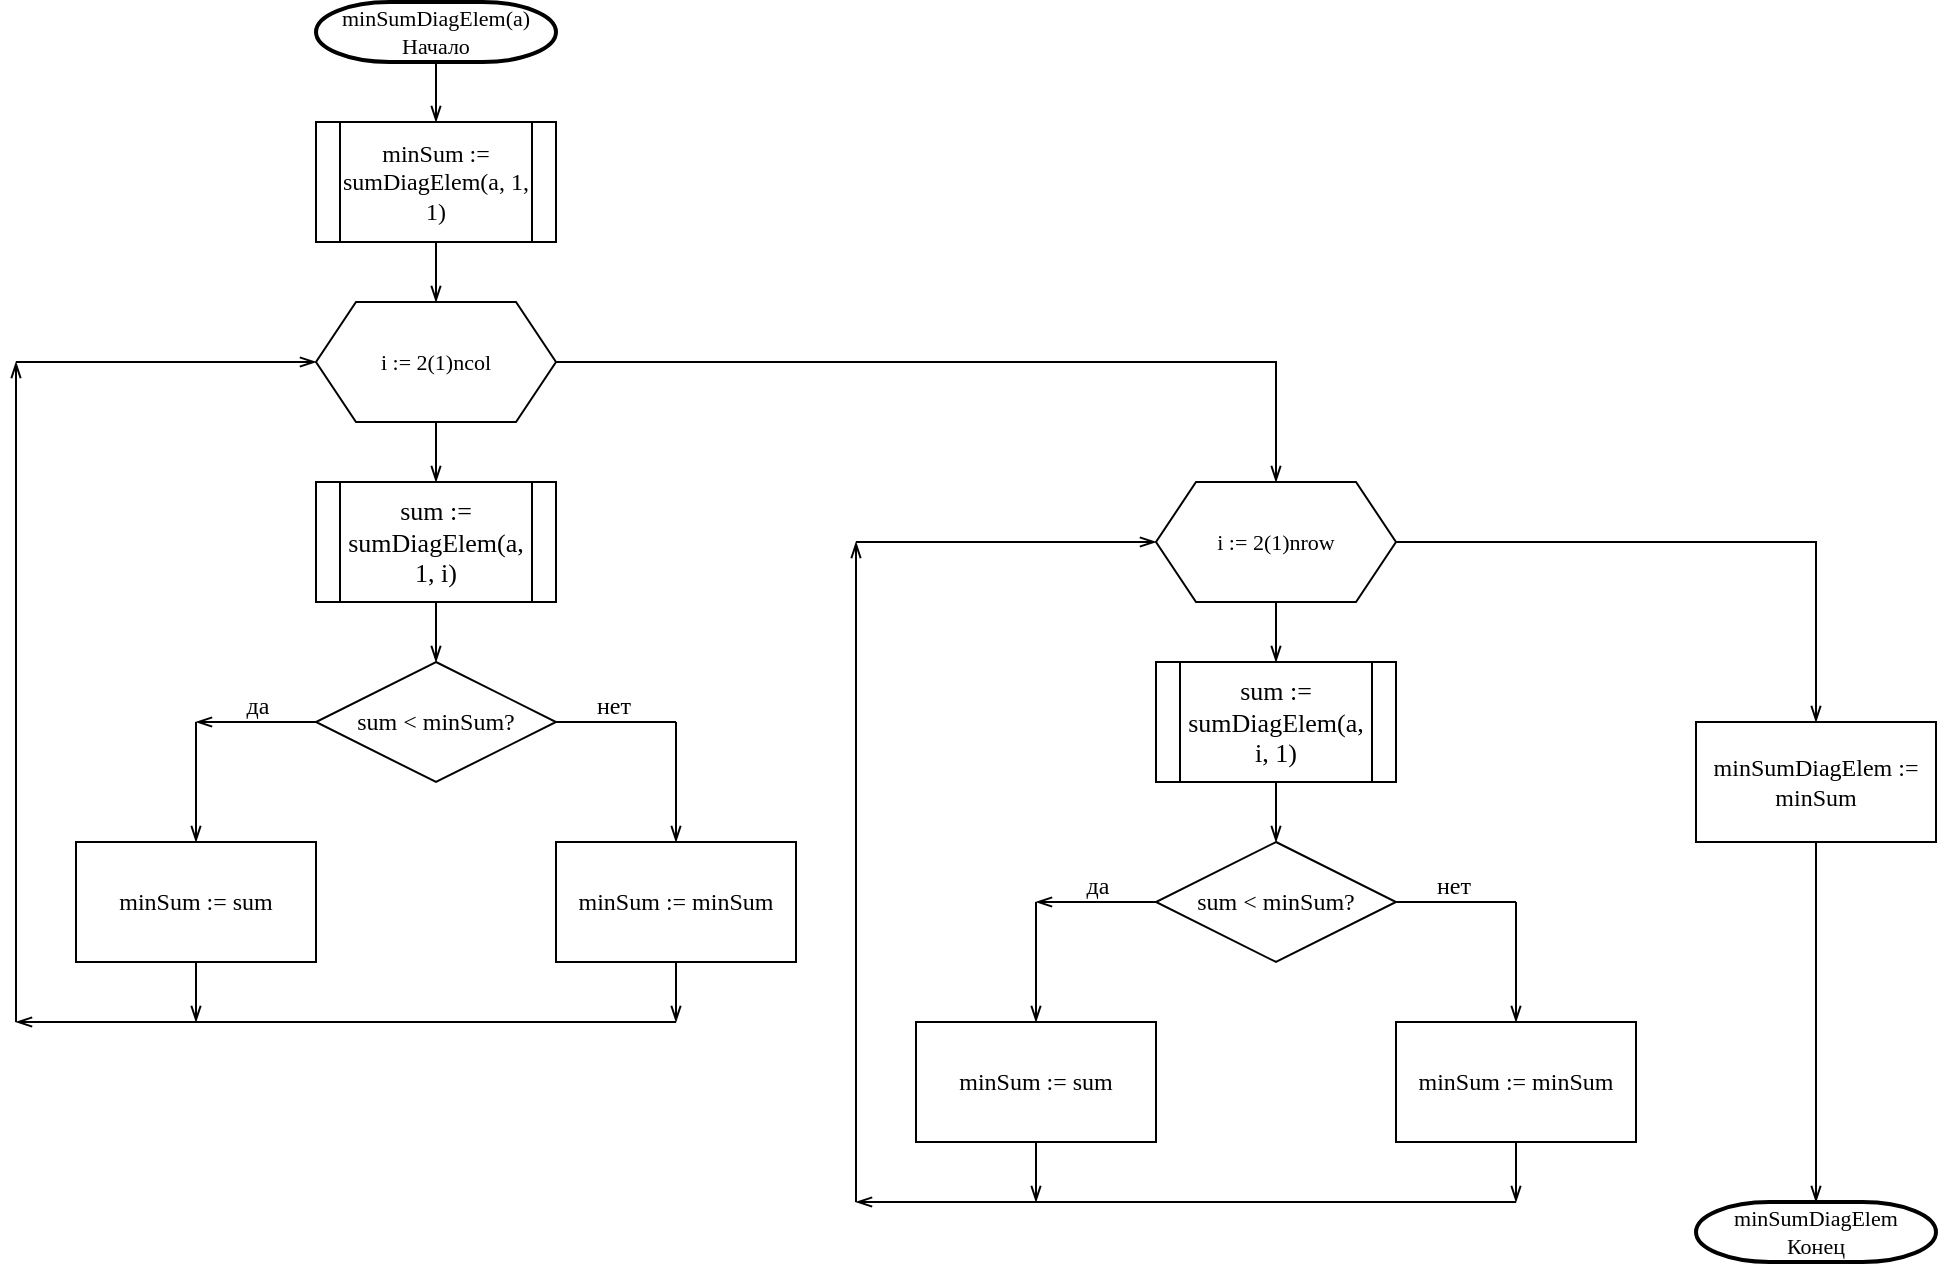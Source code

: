 <mxfile version="13.7.9" type="device"><diagram id="j52xr0H-NQKzPPtb-hMw" name="Страница 1"><mxGraphModel dx="2105" dy="1136" grid="1" gridSize="30" guides="1" tooltips="1" connect="1" arrows="1" fold="1" page="1" pageScale="1" pageWidth="827" pageHeight="1169" math="0" shadow="0"><root><mxCell id="0"/><mxCell id="1" parent="0"/><mxCell id="3abQuzGDu-qw0tKK_e1X-1" value="minSumDiagElem(a)&lt;br&gt;Начало" style="strokeWidth=2;html=1;shape=mxgraph.flowchart.terminator;whiteSpace=wrap;fontSize=11;fontFamily=Times New Roman;" parent="1" vertex="1"><mxGeometry x="-300" y="270" width="120" height="30" as="geometry"/></mxCell><mxCell id="3abQuzGDu-qw0tKK_e1X-2" value="minSumDiagElem&lt;br&gt;Конец" style="strokeWidth=2;html=1;shape=mxgraph.flowchart.terminator;whiteSpace=wrap;fontSize=11;fontFamily=Times New Roman;" parent="1" vertex="1"><mxGeometry x="390" y="870" width="120" height="30" as="geometry"/></mxCell><mxCell id="3abQuzGDu-qw0tKK_e1X-3" value="minSum := sumDiagElem(a, 1, 1)" style="shape=process;whiteSpace=wrap;html=1;backgroundOutline=1;fontFamily=Times New Roman;" parent="1" vertex="1"><mxGeometry x="-300" y="330" width="120" height="60" as="geometry"/></mxCell><mxCell id="3abQuzGDu-qw0tKK_e1X-4" value="" style="endArrow=openThin;html=1;fontFamily=Times New Roman;fontSize=14;endFill=0;entryX=0.5;entryY=0;entryDx=0;entryDy=0;exitX=0.5;exitY=1;exitDx=0;exitDy=0;exitPerimeter=0;" parent="1" source="3abQuzGDu-qw0tKK_e1X-1" target="3abQuzGDu-qw0tKK_e1X-3" edge="1"><mxGeometry width="50" height="50" relative="1" as="geometry"><mxPoint x="-210" y="470" as="sourcePoint"/><mxPoint x="-160" y="420" as="targetPoint"/></mxGeometry></mxCell><mxCell id="3abQuzGDu-qw0tKK_e1X-43" style="edgeStyle=orthogonalEdgeStyle;rounded=0;orthogonalLoop=1;jettySize=auto;html=1;exitX=1;exitY=0.5;exitDx=0;exitDy=0;entryX=0.5;entryY=0;entryDx=0;entryDy=0;endArrow=openThin;endFill=0;fontFamily=Times New Roman;" parent="1" source="3abQuzGDu-qw0tKK_e1X-5" target="3abQuzGDu-qw0tKK_e1X-24" edge="1"><mxGeometry relative="1" as="geometry"/></mxCell><mxCell id="3abQuzGDu-qw0tKK_e1X-5" value="i := 2(1)ncol" style="shape=hexagon;perimeter=hexagonPerimeter2;whiteSpace=wrap;html=1;fixedSize=1;fontSize=11;fontFamily=Times New Roman;" parent="1" vertex="1"><mxGeometry x="-300" y="420" width="120" height="60" as="geometry"/></mxCell><mxCell id="3abQuzGDu-qw0tKK_e1X-7" value="sum &amp;lt; minSum?" style="rhombus;whiteSpace=wrap;html=1;fontFamily=Times New Roman;" parent="1" vertex="1"><mxGeometry x="-300" y="600" width="120" height="60" as="geometry"/></mxCell><mxCell id="3abQuzGDu-qw0tKK_e1X-8" value="minSum := sum" style="rounded=0;whiteSpace=wrap;html=1;fontFamily=Times New Roman;" parent="1" vertex="1"><mxGeometry x="-420" y="690" width="120" height="60" as="geometry"/></mxCell><mxCell id="3abQuzGDu-qw0tKK_e1X-9" value="minSum := minSum" style="rounded=0;whiteSpace=wrap;html=1;fontFamily=Times New Roman;" parent="1" vertex="1"><mxGeometry x="-180" y="690" width="120" height="60" as="geometry"/></mxCell><mxCell id="3abQuzGDu-qw0tKK_e1X-10" value="" style="endArrow=openThin;html=1;fontFamily=Times New Roman;fontSize=14;endFill=0;entryX=0.5;entryY=0;entryDx=0;entryDy=0;exitX=0.5;exitY=1;exitDx=0;exitDy=0;" parent="1" source="3abQuzGDu-qw0tKK_e1X-3" target="3abQuzGDu-qw0tKK_e1X-5" edge="1"><mxGeometry width="50" height="50" relative="1" as="geometry"><mxPoint x="-150" y="440" as="sourcePoint"/><mxPoint x="-100" y="390" as="targetPoint"/></mxGeometry></mxCell><mxCell id="3abQuzGDu-qw0tKK_e1X-11" value="" style="endArrow=openThin;html=1;fontFamily=Times New Roman;fontSize=14;endFill=0;entryX=0.5;entryY=0;entryDx=0;entryDy=0;exitX=0.5;exitY=1;exitDx=0;exitDy=0;" parent="1" source="3abQuzGDu-qw0tKK_e1X-5" edge="1"><mxGeometry width="50" height="50" relative="1" as="geometry"><mxPoint x="-210" y="590" as="sourcePoint"/><mxPoint x="-240" y="510" as="targetPoint"/></mxGeometry></mxCell><mxCell id="3abQuzGDu-qw0tKK_e1X-12" value="" style="endArrow=openThin;html=1;fontFamily=Times New Roman;fontSize=14;endFill=0;entryX=0.5;entryY=0;entryDx=0;entryDy=0;exitX=0.5;exitY=1;exitDx=0;exitDy=0;" parent="1" target="3abQuzGDu-qw0tKK_e1X-7" edge="1"><mxGeometry width="50" height="50" relative="1" as="geometry"><mxPoint x="-240" y="570" as="sourcePoint"/><mxPoint x="-160" y="540" as="targetPoint"/></mxGeometry></mxCell><mxCell id="3abQuzGDu-qw0tKK_e1X-13" value="" style="endArrow=openThin;html=1;fontFamily=Times New Roman;fontSize=14;endFill=0;entryX=0.5;entryY=0;entryDx=0;entryDy=0;" parent="1" target="3abQuzGDu-qw0tKK_e1X-9" edge="1"><mxGeometry width="50" height="50" relative="1" as="geometry"><mxPoint x="-120" y="630" as="sourcePoint"/><mxPoint x="-160" y="540" as="targetPoint"/></mxGeometry></mxCell><mxCell id="3abQuzGDu-qw0tKK_e1X-14" value="" style="endArrow=none;html=1;exitX=1;exitY=0.5;exitDx=0;exitDy=0;fontFamily=Times New Roman;" parent="1" source="3abQuzGDu-qw0tKK_e1X-7" edge="1"><mxGeometry width="50" height="50" relative="1" as="geometry"><mxPoint x="-210" y="590" as="sourcePoint"/><mxPoint x="-120" y="630" as="targetPoint"/></mxGeometry></mxCell><mxCell id="3abQuzGDu-qw0tKK_e1X-15" value="" style="endArrow=openThin;html=1;fontFamily=Times New Roman;fontSize=14;endFill=0;exitX=0;exitY=0.5;exitDx=0;exitDy=0;" parent="1" source="3abQuzGDu-qw0tKK_e1X-7" edge="1"><mxGeometry width="50" height="50" relative="1" as="geometry"><mxPoint x="-210" y="590" as="sourcePoint"/><mxPoint x="-360" y="630" as="targetPoint"/></mxGeometry></mxCell><mxCell id="3abQuzGDu-qw0tKK_e1X-16" value="" style="endArrow=openThin;html=1;fontFamily=Times New Roman;fontSize=14;endFill=0;entryX=0.5;entryY=0;entryDx=0;entryDy=0;" parent="1" target="3abQuzGDu-qw0tKK_e1X-8" edge="1"><mxGeometry width="50" height="50" relative="1" as="geometry"><mxPoint x="-360" y="630" as="sourcePoint"/><mxPoint x="-160" y="540" as="targetPoint"/></mxGeometry></mxCell><mxCell id="3abQuzGDu-qw0tKK_e1X-17" value="да" style="text;html=1;strokeColor=none;fillColor=none;align=center;verticalAlign=middle;whiteSpace=wrap;rounded=0;fontFamily=Times New Roman;" parent="1" vertex="1"><mxGeometry x="-349" y="612" width="40" height="20" as="geometry"/></mxCell><mxCell id="3abQuzGDu-qw0tKK_e1X-18" value="нет" style="text;html=1;strokeColor=none;fillColor=none;align=center;verticalAlign=middle;whiteSpace=wrap;rounded=0;fontFamily=Times New Roman;" parent="1" vertex="1"><mxGeometry x="-171" y="612" width="40" height="20" as="geometry"/></mxCell><mxCell id="3abQuzGDu-qw0tKK_e1X-19" value="" style="endArrow=openThin;html=1;fontFamily=Times New Roman;fontSize=14;endFill=0;exitX=0.5;exitY=1;exitDx=0;exitDy=0;" parent="1" source="3abQuzGDu-qw0tKK_e1X-9" edge="1"><mxGeometry width="50" height="50" relative="1" as="geometry"><mxPoint x="-210" y="830" as="sourcePoint"/><mxPoint x="-120" y="780" as="targetPoint"/></mxGeometry></mxCell><mxCell id="3abQuzGDu-qw0tKK_e1X-20" value="" style="endArrow=openThin;html=1;fontFamily=Times New Roman;fontSize=14;endFill=0;" parent="1" edge="1"><mxGeometry width="50" height="50" relative="1" as="geometry"><mxPoint x="-120" y="780" as="sourcePoint"/><mxPoint x="-450" y="780" as="targetPoint"/></mxGeometry></mxCell><mxCell id="3abQuzGDu-qw0tKK_e1X-21" value="" style="endArrow=openThin;html=1;fontFamily=Times New Roman;fontSize=14;endFill=0;" parent="1" edge="1"><mxGeometry width="50" height="50" relative="1" as="geometry"><mxPoint x="-450" y="780" as="sourcePoint"/><mxPoint x="-450" y="450" as="targetPoint"/></mxGeometry></mxCell><mxCell id="3abQuzGDu-qw0tKK_e1X-22" value="" style="endArrow=openThin;html=1;fontFamily=Times New Roman;fontSize=14;endFill=0;entryX=0;entryY=0.5;entryDx=0;entryDy=0;" parent="1" target="3abQuzGDu-qw0tKK_e1X-5" edge="1"><mxGeometry width="50" height="50" relative="1" as="geometry"><mxPoint x="-450" y="450" as="sourcePoint"/><mxPoint x="-310" y="600" as="targetPoint"/></mxGeometry></mxCell><mxCell id="3abQuzGDu-qw0tKK_e1X-23" value="" style="endArrow=openThin;html=1;fontFamily=Times New Roman;fontSize=14;endFill=0;exitX=0.5;exitY=1;exitDx=0;exitDy=0;" parent="1" source="3abQuzGDu-qw0tKK_e1X-8" edge="1"><mxGeometry width="50" height="50" relative="1" as="geometry"><mxPoint x="-420" y="870" as="sourcePoint"/><mxPoint x="-360" y="780" as="targetPoint"/></mxGeometry></mxCell><mxCell id="3abQuzGDu-qw0tKK_e1X-45" style="edgeStyle=orthogonalEdgeStyle;rounded=0;orthogonalLoop=1;jettySize=auto;html=1;exitX=1;exitY=0.5;exitDx=0;exitDy=0;entryX=0.5;entryY=0;entryDx=0;entryDy=0;endArrow=openThin;endFill=0;fontFamily=Times New Roman;" parent="1" source="3abQuzGDu-qw0tKK_e1X-24" target="3abQuzGDu-qw0tKK_e1X-44" edge="1"><mxGeometry relative="1" as="geometry"/></mxCell><mxCell id="3abQuzGDu-qw0tKK_e1X-24" value="i := 2(1)nrow" style="shape=hexagon;perimeter=hexagonPerimeter2;whiteSpace=wrap;html=1;fixedSize=1;fontSize=11;fontFamily=Times New Roman;" parent="1" vertex="1"><mxGeometry x="120" y="510" width="120" height="60" as="geometry"/></mxCell><mxCell id="3abQuzGDu-qw0tKK_e1X-26" value="sum &amp;lt; minSum?" style="rhombus;whiteSpace=wrap;html=1;fontFamily=Times New Roman;" parent="1" vertex="1"><mxGeometry x="120" y="690" width="120" height="60" as="geometry"/></mxCell><mxCell id="3abQuzGDu-qw0tKK_e1X-27" value="minSum := sum" style="rounded=0;whiteSpace=wrap;html=1;fontFamily=Times New Roman;" parent="1" vertex="1"><mxGeometry y="780" width="120" height="60" as="geometry"/></mxCell><mxCell id="3abQuzGDu-qw0tKK_e1X-28" value="minSum := minSum" style="rounded=0;whiteSpace=wrap;html=1;fontFamily=Times New Roman;" parent="1" vertex="1"><mxGeometry x="240" y="780" width="120" height="60" as="geometry"/></mxCell><mxCell id="3abQuzGDu-qw0tKK_e1X-29" value="" style="endArrow=openThin;html=1;fontFamily=Times New Roman;fontSize=14;endFill=0;entryX=0.5;entryY=0;entryDx=0;entryDy=0;exitX=0.5;exitY=1;exitDx=0;exitDy=0;" parent="1" source="3abQuzGDu-qw0tKK_e1X-24" edge="1"><mxGeometry width="50" height="50" relative="1" as="geometry"><mxPoint x="210" y="680" as="sourcePoint"/><mxPoint x="180" y="600" as="targetPoint"/></mxGeometry></mxCell><mxCell id="3abQuzGDu-qw0tKK_e1X-30" value="" style="endArrow=openThin;html=1;fontFamily=Times New Roman;fontSize=14;endFill=0;entryX=0.5;entryY=0;entryDx=0;entryDy=0;exitX=0.5;exitY=1;exitDx=0;exitDy=0;" parent="1" target="3abQuzGDu-qw0tKK_e1X-26" edge="1"><mxGeometry width="50" height="50" relative="1" as="geometry"><mxPoint x="180" y="660" as="sourcePoint"/><mxPoint x="260" y="630" as="targetPoint"/></mxGeometry></mxCell><mxCell id="3abQuzGDu-qw0tKK_e1X-31" value="" style="endArrow=openThin;html=1;fontFamily=Times New Roman;fontSize=14;endFill=0;entryX=0.5;entryY=0;entryDx=0;entryDy=0;" parent="1" target="3abQuzGDu-qw0tKK_e1X-28" edge="1"><mxGeometry width="50" height="50" relative="1" as="geometry"><mxPoint x="300" y="720" as="sourcePoint"/><mxPoint x="260" y="630" as="targetPoint"/></mxGeometry></mxCell><mxCell id="3abQuzGDu-qw0tKK_e1X-32" value="" style="endArrow=none;html=1;exitX=1;exitY=0.5;exitDx=0;exitDy=0;fontFamily=Times New Roman;" parent="1" source="3abQuzGDu-qw0tKK_e1X-26" edge="1"><mxGeometry width="50" height="50" relative="1" as="geometry"><mxPoint x="210" y="680" as="sourcePoint"/><mxPoint x="300" y="720" as="targetPoint"/></mxGeometry></mxCell><mxCell id="3abQuzGDu-qw0tKK_e1X-33" value="" style="endArrow=openThin;html=1;fontFamily=Times New Roman;fontSize=14;endFill=0;exitX=0;exitY=0.5;exitDx=0;exitDy=0;" parent="1" source="3abQuzGDu-qw0tKK_e1X-26" edge="1"><mxGeometry width="50" height="50" relative="1" as="geometry"><mxPoint x="210" y="680" as="sourcePoint"/><mxPoint x="60" y="720" as="targetPoint"/></mxGeometry></mxCell><mxCell id="3abQuzGDu-qw0tKK_e1X-34" value="" style="endArrow=openThin;html=1;fontFamily=Times New Roman;fontSize=14;endFill=0;entryX=0.5;entryY=0;entryDx=0;entryDy=0;" parent="1" target="3abQuzGDu-qw0tKK_e1X-27" edge="1"><mxGeometry width="50" height="50" relative="1" as="geometry"><mxPoint x="60" y="720" as="sourcePoint"/><mxPoint x="260" y="630" as="targetPoint"/></mxGeometry></mxCell><mxCell id="3abQuzGDu-qw0tKK_e1X-35" value="да" style="text;html=1;strokeColor=none;fillColor=none;align=center;verticalAlign=middle;whiteSpace=wrap;rounded=0;fontFamily=Times New Roman;" parent="1" vertex="1"><mxGeometry x="71" y="702" width="40" height="20" as="geometry"/></mxCell><mxCell id="3abQuzGDu-qw0tKK_e1X-36" value="нет" style="text;html=1;strokeColor=none;fillColor=none;align=center;verticalAlign=middle;whiteSpace=wrap;rounded=0;fontFamily=Times New Roman;" parent="1" vertex="1"><mxGeometry x="249" y="702" width="40" height="20" as="geometry"/></mxCell><mxCell id="3abQuzGDu-qw0tKK_e1X-37" value="" style="endArrow=openThin;html=1;fontFamily=Times New Roman;fontSize=14;endFill=0;exitX=0.5;exitY=1;exitDx=0;exitDy=0;" parent="1" source="3abQuzGDu-qw0tKK_e1X-28" edge="1"><mxGeometry width="50" height="50" relative="1" as="geometry"><mxPoint x="210" y="920" as="sourcePoint"/><mxPoint x="300" y="870" as="targetPoint"/></mxGeometry></mxCell><mxCell id="3abQuzGDu-qw0tKK_e1X-38" value="" style="endArrow=openThin;html=1;fontFamily=Times New Roman;fontSize=14;endFill=0;" parent="1" edge="1"><mxGeometry width="50" height="50" relative="1" as="geometry"><mxPoint x="300" y="870" as="sourcePoint"/><mxPoint x="-30" y="870" as="targetPoint"/></mxGeometry></mxCell><mxCell id="3abQuzGDu-qw0tKK_e1X-39" value="" style="endArrow=openThin;html=1;fontFamily=Times New Roman;fontSize=14;endFill=0;" parent="1" edge="1"><mxGeometry width="50" height="50" relative="1" as="geometry"><mxPoint x="-30" y="870" as="sourcePoint"/><mxPoint x="-30" y="540" as="targetPoint"/></mxGeometry></mxCell><mxCell id="3abQuzGDu-qw0tKK_e1X-40" value="" style="endArrow=openThin;html=1;fontFamily=Times New Roman;fontSize=14;endFill=0;entryX=0;entryY=0.5;entryDx=0;entryDy=0;" parent="1" target="3abQuzGDu-qw0tKK_e1X-24" edge="1"><mxGeometry width="50" height="50" relative="1" as="geometry"><mxPoint x="-30" y="540" as="sourcePoint"/><mxPoint x="110" y="690" as="targetPoint"/></mxGeometry></mxCell><mxCell id="3abQuzGDu-qw0tKK_e1X-41" value="" style="endArrow=openThin;html=1;fontFamily=Times New Roman;fontSize=14;endFill=0;exitX=0.5;exitY=1;exitDx=0;exitDy=0;" parent="1" source="3abQuzGDu-qw0tKK_e1X-27" edge="1"><mxGeometry width="50" height="50" relative="1" as="geometry"><mxPoint y="960" as="sourcePoint"/><mxPoint x="60" y="870" as="targetPoint"/></mxGeometry></mxCell><mxCell id="3abQuzGDu-qw0tKK_e1X-44" value="minSumDiagElem := minSum" style="rounded=0;whiteSpace=wrap;html=1;fontFamily=Times New Roman;" parent="1" vertex="1"><mxGeometry x="390" y="630" width="120" height="60" as="geometry"/></mxCell><mxCell id="3abQuzGDu-qw0tKK_e1X-46" value="" style="endArrow=openThin;html=1;fontFamily=Times New Roman;fontSize=14;endFill=0;entryX=0.5;entryY=0;entryDx=0;entryDy=0;entryPerimeter=0;exitX=0.5;exitY=1;exitDx=0;exitDy=0;" parent="1" source="3abQuzGDu-qw0tKK_e1X-44" target="3abQuzGDu-qw0tKK_e1X-2" edge="1"><mxGeometry width="50" height="50" relative="1" as="geometry"><mxPoint x="150" y="860" as="sourcePoint"/><mxPoint x="200" y="810" as="targetPoint"/></mxGeometry></mxCell><mxCell id="0jZJq1w7e9y45Zl3LD9P-1" value="&lt;span style=&quot;font-size: 13px;&quot;&gt;sum := sumDiagElem(a, 1, i)&lt;/span&gt;" style="shape=process;whiteSpace=wrap;html=1;backgroundOutline=1;fontFamily=Times New Roman;fontSize=13;" vertex="1" parent="1"><mxGeometry x="-300" y="510" width="120" height="60" as="geometry"/></mxCell><mxCell id="0jZJq1w7e9y45Zl3LD9P-2" value="&lt;font style=&quot;font-size: 13px&quot;&gt;sum := sumDiagElem(a, i, 1)&lt;/font&gt;" style="shape=process;whiteSpace=wrap;html=1;backgroundOutline=1;fontFamily=Times New Roman;fontSize=13;" vertex="1" parent="1"><mxGeometry x="120" y="600" width="120" height="60" as="geometry"/></mxCell></root></mxGraphModel></diagram></mxfile>